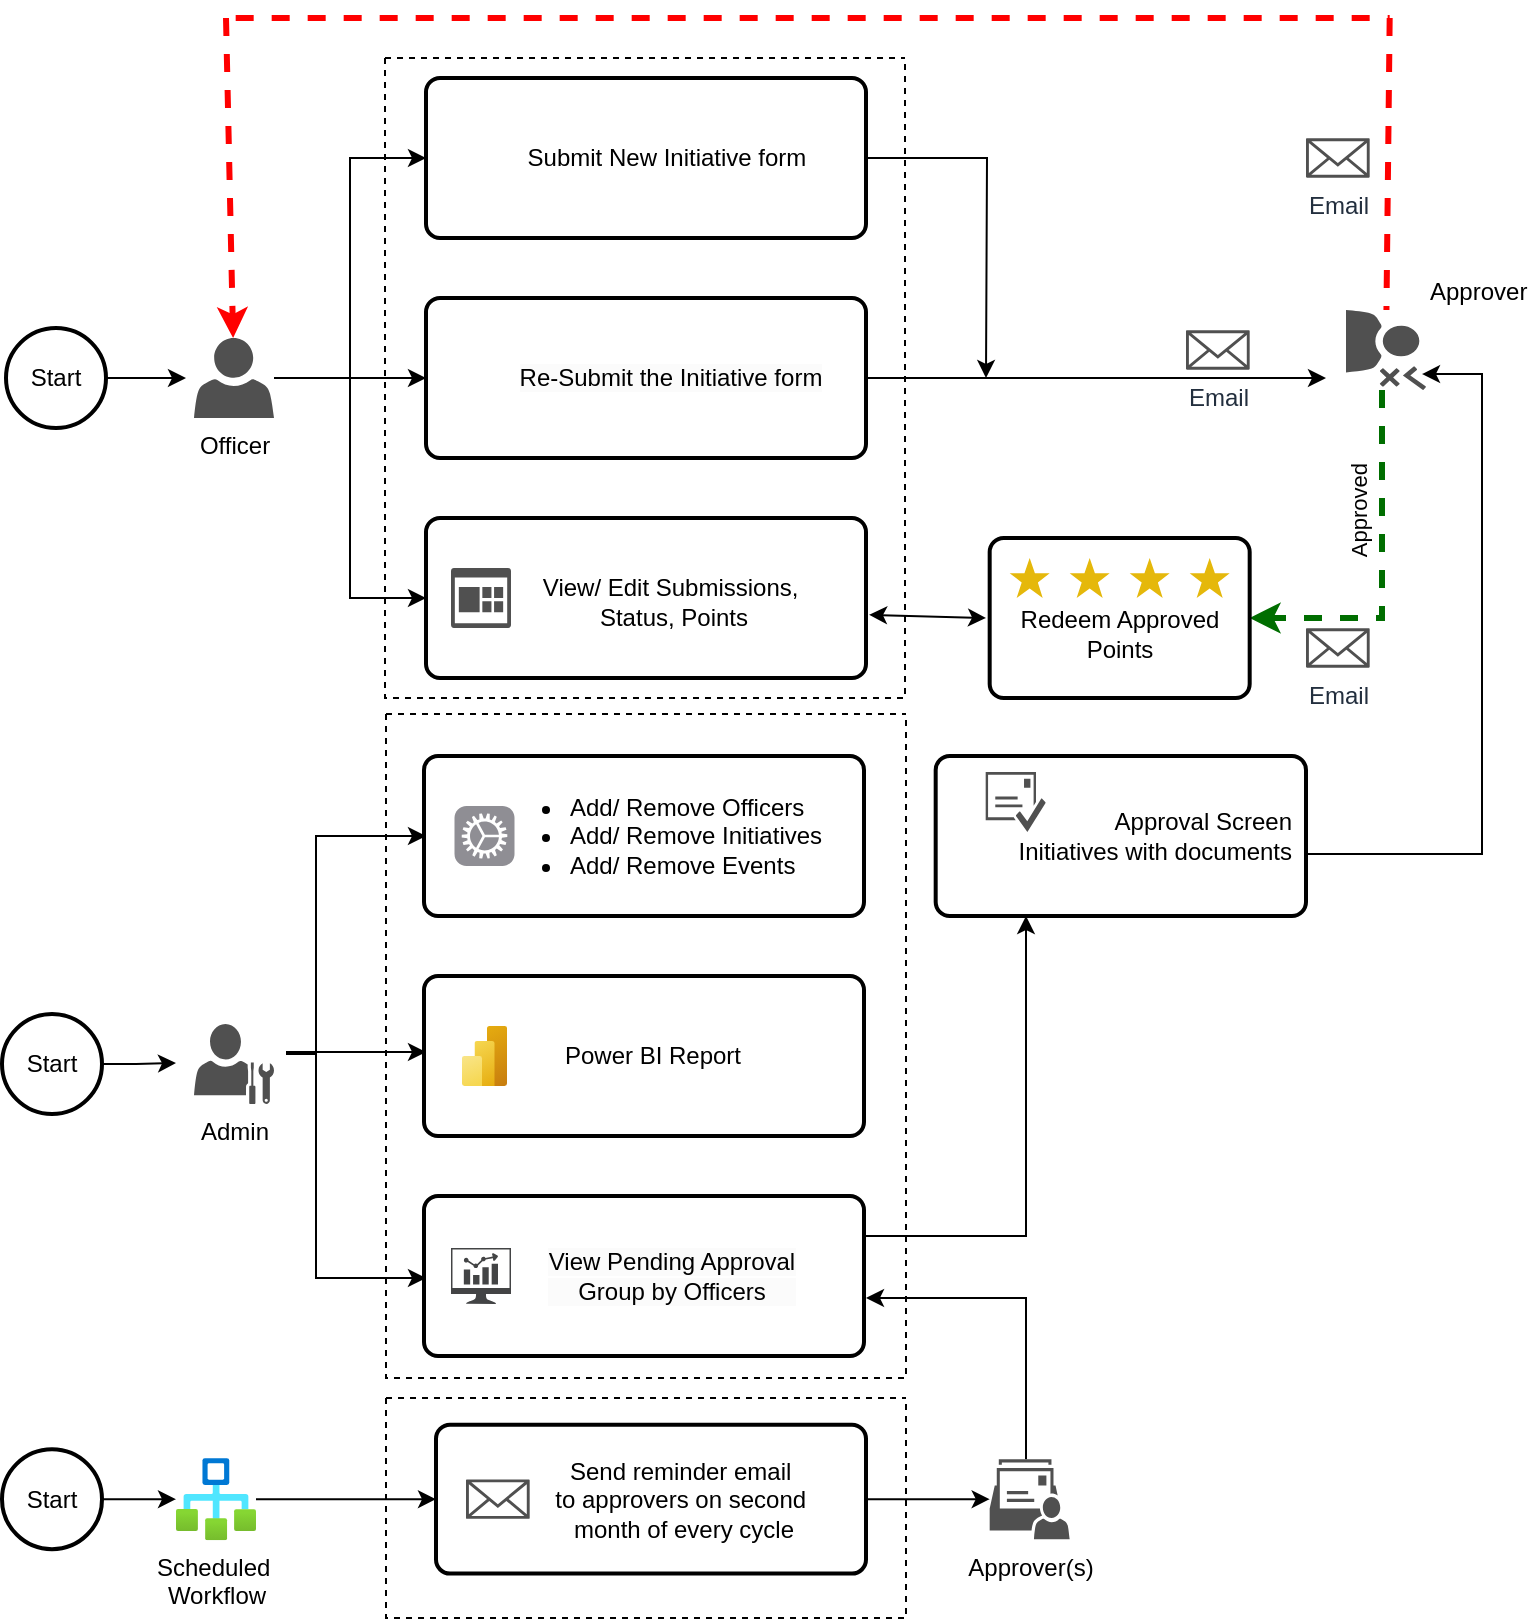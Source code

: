 <mxfile version="24.7.16">
  <diagram id="C5RBs43oDa-KdzZeNtuy" name="Page-1">
    <mxGraphModel dx="1306" dy="521" grid="1" gridSize="10" guides="1" tooltips="1" connect="1" arrows="1" fold="1" page="1" pageScale="1" pageWidth="827" pageHeight="1169" math="0" shadow="0">
      <root>
        <mxCell id="WIyWlLk6GJQsqaUBKTNV-0" />
        <mxCell id="WIyWlLk6GJQsqaUBKTNV-1" parent="WIyWlLk6GJQsqaUBKTNV-0" />
        <mxCell id="3lumVSMZ-ujpwdsF0KcU-28" style="edgeStyle=orthogonalEdgeStyle;rounded=0;orthogonalLoop=1;jettySize=auto;html=1;exitX=1;exitY=0.5;exitDx=0;exitDy=0;exitPerimeter=0;" edge="1" parent="WIyWlLk6GJQsqaUBKTNV-1" source="3lumVSMZ-ujpwdsF0KcU-0">
          <mxGeometry relative="1" as="geometry">
            <mxPoint x="132" y="200" as="targetPoint" />
          </mxGeometry>
        </mxCell>
        <mxCell id="3lumVSMZ-ujpwdsF0KcU-0" value="Start" style="strokeWidth=2;html=1;shape=mxgraph.flowchart.start_2;whiteSpace=wrap;" vertex="1" parent="WIyWlLk6GJQsqaUBKTNV-1">
          <mxGeometry x="42" y="175" width="50" height="50" as="geometry" />
        </mxCell>
        <mxCell id="3lumVSMZ-ujpwdsF0KcU-33" value="" style="edgeStyle=orthogonalEdgeStyle;rounded=0;orthogonalLoop=1;jettySize=auto;html=1;" edge="1" parent="WIyWlLk6GJQsqaUBKTNV-1" source="3lumVSMZ-ujpwdsF0KcU-5">
          <mxGeometry relative="1" as="geometry">
            <mxPoint x="702" y="200" as="targetPoint" />
          </mxGeometry>
        </mxCell>
        <mxCell id="3lumVSMZ-ujpwdsF0KcU-36" style="edgeStyle=orthogonalEdgeStyle;rounded=0;orthogonalLoop=1;jettySize=auto;html=1;exitX=1;exitY=0.5;exitDx=0;exitDy=0;" edge="1" parent="WIyWlLk6GJQsqaUBKTNV-1" source="3lumVSMZ-ujpwdsF0KcU-20">
          <mxGeometry relative="1" as="geometry">
            <mxPoint x="532" y="200" as="targetPoint" />
          </mxGeometry>
        </mxCell>
        <mxCell id="3lumVSMZ-ujpwdsF0KcU-38" style="edgeStyle=orthogonalEdgeStyle;rounded=0;orthogonalLoop=1;jettySize=auto;html=1;entryX=0;entryY=0.5;entryDx=0;entryDy=0;" edge="1" parent="WIyWlLk6GJQsqaUBKTNV-1" source="3lumVSMZ-ujpwdsF0KcU-34" target="3lumVSMZ-ujpwdsF0KcU-12">
          <mxGeometry relative="1" as="geometry" />
        </mxCell>
        <mxCell id="3lumVSMZ-ujpwdsF0KcU-39" style="edgeStyle=orthogonalEdgeStyle;rounded=0;orthogonalLoop=1;jettySize=auto;html=1;entryX=0;entryY=0.5;entryDx=0;entryDy=0;" edge="1" parent="WIyWlLk6GJQsqaUBKTNV-1" source="3lumVSMZ-ujpwdsF0KcU-34" target="3lumVSMZ-ujpwdsF0KcU-20">
          <mxGeometry relative="1" as="geometry" />
        </mxCell>
        <mxCell id="3lumVSMZ-ujpwdsF0KcU-120" style="edgeStyle=orthogonalEdgeStyle;rounded=0;orthogonalLoop=1;jettySize=auto;html=1;entryX=0;entryY=0.5;entryDx=0;entryDy=0;" edge="1" parent="WIyWlLk6GJQsqaUBKTNV-1" source="3lumVSMZ-ujpwdsF0KcU-34" target="3lumVSMZ-ujpwdsF0KcU-5">
          <mxGeometry relative="1" as="geometry" />
        </mxCell>
        <mxCell id="3lumVSMZ-ujpwdsF0KcU-34" value="Officer" style="sketch=0;pointerEvents=1;shadow=0;dashed=0;html=1;strokeColor=none;fillColor=#505050;labelPosition=center;verticalLabelPosition=bottom;verticalAlign=top;outlineConnect=0;align=center;shape=mxgraph.office.users.user;movable=1;resizable=1;rotatable=1;deletable=1;editable=1;locked=0;connectable=1;" vertex="1" parent="WIyWlLk6GJQsqaUBKTNV-1">
          <mxGeometry x="136" y="180" width="40" height="40" as="geometry" />
        </mxCell>
        <mxCell id="3lumVSMZ-ujpwdsF0KcU-56" value="Approved" style="edgeStyle=orthogonalEdgeStyle;rounded=0;orthogonalLoop=1;jettySize=auto;html=1;strokeColor=#006e00;dashed=1;strokeWidth=3;verticalAlign=bottom;labelPosition=left;verticalLabelPosition=top;align=right;horizontal=0;spacingBottom=50;spacingRight=4;" edge="1" parent="WIyWlLk6GJQsqaUBKTNV-1" source="3lumVSMZ-ujpwdsF0KcU-35" target="3lumVSMZ-ujpwdsF0KcU-25">
          <mxGeometry x="0.002" relative="1" as="geometry">
            <Array as="points">
              <mxPoint x="730" y="320" />
            </Array>
            <mxPoint as="offset" />
          </mxGeometry>
        </mxCell>
        <mxCell id="3lumVSMZ-ujpwdsF0KcU-35" value="Approver" style="sketch=0;pointerEvents=1;shadow=0;dashed=0;html=1;strokeColor=none;fillColor=#505050;labelPosition=right;verticalLabelPosition=top;verticalAlign=bottom;outlineConnect=0;align=left;shape=mxgraph.office.users.approver;direction=south;" vertex="1" parent="WIyWlLk6GJQsqaUBKTNV-1">
          <mxGeometry x="712" y="166" width="40" height="40" as="geometry" />
        </mxCell>
        <mxCell id="3lumVSMZ-ujpwdsF0KcU-40" value="Email" style="sketch=0;outlineConnect=0;fontColor=#232F3E;gradientColor=none;fillColor=#505050;strokeColor=none;dashed=0;verticalLabelPosition=bottom;verticalAlign=top;align=center;html=1;fontSize=12;fontStyle=0;aspect=fixed;pointerEvents=1;shape=mxgraph.aws4.email_2;labelPosition=center;textDirection=ltr;" vertex="1" parent="WIyWlLk6GJQsqaUBKTNV-1">
          <mxGeometry x="632" y="176" width="31.84" height="20" as="geometry" />
        </mxCell>
        <mxCell id="3lumVSMZ-ujpwdsF0KcU-44" value="" style="endArrow=none;html=1;rounded=0;dashed=1;strokeColor=#ff0000;strokeWidth=3;" edge="1" parent="WIyWlLk6GJQsqaUBKTNV-1">
          <mxGeometry width="50" height="50" relative="1" as="geometry">
            <mxPoint x="156.84" y="20" as="sourcePoint" />
            <mxPoint x="733.84" y="20" as="targetPoint" />
          </mxGeometry>
        </mxCell>
        <mxCell id="3lumVSMZ-ujpwdsF0KcU-47" value="" style="endArrow=classic;html=1;rounded=0;strokeColor=#ff0000;dashed=1;strokeWidth=3;" edge="1" parent="WIyWlLk6GJQsqaUBKTNV-1" target="3lumVSMZ-ujpwdsF0KcU-34">
          <mxGeometry width="50" height="50" relative="1" as="geometry">
            <mxPoint x="152" y="20" as="sourcePoint" />
            <mxPoint x="202" y="90" as="targetPoint" />
          </mxGeometry>
        </mxCell>
        <mxCell id="3lumVSMZ-ujpwdsF0KcU-57" value="Email" style="sketch=0;outlineConnect=0;fontColor=#232F3E;gradientColor=none;fillColor=#505050;strokeColor=none;dashed=0;verticalLabelPosition=bottom;verticalAlign=top;align=center;html=1;fontSize=12;fontStyle=0;aspect=fixed;pointerEvents=1;shape=mxgraph.aws4.email_2;labelPosition=center;textDirection=ltr;" vertex="1" parent="WIyWlLk6GJQsqaUBKTNV-1">
          <mxGeometry x="692" y="325" width="31.84" height="20" as="geometry" />
        </mxCell>
        <mxCell id="3lumVSMZ-ujpwdsF0KcU-63" value="Email" style="sketch=0;outlineConnect=0;fontColor=#232F3E;gradientColor=none;fillColor=#505050;strokeColor=none;dashed=0;verticalLabelPosition=bottom;verticalAlign=top;align=center;html=1;fontSize=12;fontStyle=0;aspect=fixed;pointerEvents=1;shape=mxgraph.aws4.email_2;labelPosition=center;textDirection=ltr;" vertex="1" parent="WIyWlLk6GJQsqaUBKTNV-1">
          <mxGeometry x="692" y="80" width="31.84" height="20" as="geometry" />
        </mxCell>
        <mxCell id="3lumVSMZ-ujpwdsF0KcU-73" value="" style="edgeStyle=orthogonalEdgeStyle;rounded=0;orthogonalLoop=1;jettySize=auto;html=1;" edge="1" parent="WIyWlLk6GJQsqaUBKTNV-1" source="3lumVSMZ-ujpwdsF0KcU-64">
          <mxGeometry relative="1" as="geometry">
            <mxPoint x="127" y="542.478" as="targetPoint" />
          </mxGeometry>
        </mxCell>
        <mxCell id="3lumVSMZ-ujpwdsF0KcU-64" value="Start" style="strokeWidth=2;html=1;shape=mxgraph.flowchart.start_2;whiteSpace=wrap;" vertex="1" parent="WIyWlLk6GJQsqaUBKTNV-1">
          <mxGeometry x="40" y="518" width="50" height="50" as="geometry" />
        </mxCell>
        <mxCell id="3lumVSMZ-ujpwdsF0KcU-94" value="" style="edgeStyle=orthogonalEdgeStyle;rounded=0;orthogonalLoop=1;jettySize=auto;html=1;exitX=1;exitY=0.25;exitDx=0;exitDy=0;" edge="1" parent="WIyWlLk6GJQsqaUBKTNV-1" source="3lumVSMZ-ujpwdsF0KcU-76" target="3lumVSMZ-ujpwdsF0KcU-93">
          <mxGeometry relative="1" as="geometry">
            <Array as="points">
              <mxPoint x="552" y="629" />
            </Array>
          </mxGeometry>
        </mxCell>
        <mxCell id="3lumVSMZ-ujpwdsF0KcU-88" value="" style="endArrow=none;html=1;rounded=0;dashed=1;strokeColor=#ff0000;strokeWidth=3;" edge="1" parent="WIyWlLk6GJQsqaUBKTNV-1" target="3lumVSMZ-ujpwdsF0KcU-35">
          <mxGeometry width="50" height="50" relative="1" as="geometry">
            <mxPoint x="733.84" y="20" as="sourcePoint" />
            <mxPoint x="1310.84" y="20" as="targetPoint" />
          </mxGeometry>
        </mxCell>
        <mxCell id="3lumVSMZ-ujpwdsF0KcU-99" style="edgeStyle=orthogonalEdgeStyle;rounded=0;orthogonalLoop=1;jettySize=auto;html=1;" edge="1" parent="WIyWlLk6GJQsqaUBKTNV-1">
          <mxGeometry relative="1" as="geometry">
            <mxPoint x="750" y="198.043" as="targetPoint" />
            <mxPoint x="690" y="438" as="sourcePoint" />
            <Array as="points">
              <mxPoint x="780" y="438" />
              <mxPoint x="780" y="198" />
            </Array>
          </mxGeometry>
        </mxCell>
        <mxCell id="3lumVSMZ-ujpwdsF0KcU-110" value="" style="edgeStyle=orthogonalEdgeStyle;rounded=0;orthogonalLoop=1;jettySize=auto;html=1;" edge="1" parent="WIyWlLk6GJQsqaUBKTNV-1" source="3lumVSMZ-ujpwdsF0KcU-106" target="3lumVSMZ-ujpwdsF0KcU-109">
          <mxGeometry relative="1" as="geometry" />
        </mxCell>
        <mxCell id="3lumVSMZ-ujpwdsF0KcU-106" value="Scheduled&amp;nbsp;&lt;div&gt;Workflow&lt;/div&gt;" style="image;aspect=fixed;html=1;points=[];align=center;fontSize=12;image=img/lib/azure2/general/Workflow.svg;" vertex="1" parent="WIyWlLk6GJQsqaUBKTNV-1">
          <mxGeometry x="127" y="740" width="40" height="41.18" as="geometry" />
        </mxCell>
        <mxCell id="3lumVSMZ-ujpwdsF0KcU-108" value="" style="edgeStyle=orthogonalEdgeStyle;rounded=0;orthogonalLoop=1;jettySize=auto;html=1;" edge="1" parent="WIyWlLk6GJQsqaUBKTNV-1" source="3lumVSMZ-ujpwdsF0KcU-107" target="3lumVSMZ-ujpwdsF0KcU-106">
          <mxGeometry relative="1" as="geometry" />
        </mxCell>
        <mxCell id="3lumVSMZ-ujpwdsF0KcU-107" value="Start" style="strokeWidth=2;html=1;shape=mxgraph.flowchart.start_2;whiteSpace=wrap;" vertex="1" parent="WIyWlLk6GJQsqaUBKTNV-1">
          <mxGeometry x="40" y="735.59" width="50" height="50" as="geometry" />
        </mxCell>
        <mxCell id="3lumVSMZ-ujpwdsF0KcU-122" value="" style="edgeStyle=orthogonalEdgeStyle;rounded=0;orthogonalLoop=1;jettySize=auto;html=1;" edge="1" parent="WIyWlLk6GJQsqaUBKTNV-1" source="3lumVSMZ-ujpwdsF0KcU-109" target="3lumVSMZ-ujpwdsF0KcU-121">
          <mxGeometry relative="1" as="geometry" />
        </mxCell>
        <mxCell id="3lumVSMZ-ujpwdsF0KcU-119" value="Admin" style="sketch=0;pointerEvents=1;shadow=0;dashed=0;html=1;strokeColor=none;fillColor=#505050;labelPosition=center;verticalLabelPosition=bottom;verticalAlign=top;outlineConnect=0;align=center;shape=mxgraph.office.users.administrator;" vertex="1" parent="WIyWlLk6GJQsqaUBKTNV-1">
          <mxGeometry x="136" y="523" width="40" height="40" as="geometry" />
        </mxCell>
        <mxCell id="3lumVSMZ-ujpwdsF0KcU-124" style="edgeStyle=orthogonalEdgeStyle;rounded=0;orthogonalLoop=1;jettySize=auto;html=1;" edge="1" parent="WIyWlLk6GJQsqaUBKTNV-1" source="3lumVSMZ-ujpwdsF0KcU-121">
          <mxGeometry relative="1" as="geometry">
            <mxPoint x="472" y="660" as="targetPoint" />
            <Array as="points">
              <mxPoint x="552" y="660" />
            </Array>
          </mxGeometry>
        </mxCell>
        <mxCell id="3lumVSMZ-ujpwdsF0KcU-121" value="Approver(s)" style="sketch=0;pointerEvents=1;shadow=0;dashed=0;html=1;strokeColor=none;fillColor=#505050;labelPosition=center;verticalLabelPosition=bottom;verticalAlign=top;outlineConnect=0;align=center;shape=mxgraph.office.communications.user_mailbox;" vertex="1" parent="WIyWlLk6GJQsqaUBKTNV-1">
          <mxGeometry x="533.84" y="740.59" width="40" height="40" as="geometry" />
        </mxCell>
        <mxCell id="3lumVSMZ-ujpwdsF0KcU-125" value="" style="endArrow=classic;startArrow=classic;html=1;rounded=0;exitX=1.007;exitY=0.605;exitDx=0;exitDy=0;exitPerimeter=0;" edge="1" parent="WIyWlLk6GJQsqaUBKTNV-1" source="3lumVSMZ-ujpwdsF0KcU-12">
          <mxGeometry width="50" height="50" relative="1" as="geometry">
            <mxPoint x="442" y="270" as="sourcePoint" />
            <mxPoint x="532" y="320" as="targetPoint" />
          </mxGeometry>
        </mxCell>
        <mxCell id="3lumVSMZ-ujpwdsF0KcU-131" value="" style="group" vertex="1" connectable="0" parent="WIyWlLk6GJQsqaUBKTNV-1">
          <mxGeometry x="231.5" y="40" width="260" height="320" as="geometry" />
        </mxCell>
        <mxCell id="3lumVSMZ-ujpwdsF0KcU-130" value="" style="swimlane;startSize=0;dashed=1;" vertex="1" parent="3lumVSMZ-ujpwdsF0KcU-131">
          <mxGeometry width="260" height="320" as="geometry" />
        </mxCell>
        <mxCell id="3lumVSMZ-ujpwdsF0KcU-5" value="&#xa;&lt;span style=&quot;color: rgb(0, 0, 0); font-family: Helvetica; font-size: 12px; font-style: normal; font-variant-ligatures: normal; font-variant-caps: normal; font-weight: 400; letter-spacing: normal; orphans: 2; text-align: center; text-indent: 0px; text-transform: none; widows: 2; word-spacing: 0px; -webkit-text-stroke-width: 0px; white-space: normal; background-color: rgb(251, 251, 251); text-decoration-thickness: initial; text-decoration-style: initial; text-decoration-color: initial; display: inline !important; float: none;&quot;&gt;Re-Submit the Initiative form&lt;/span&gt;&#xa;&#xa;" style="rounded=1;whiteSpace=wrap;html=1;absoluteArcSize=1;arcSize=14;strokeWidth=2;spacingTop=13;spacingLeft=25;" vertex="1" parent="3lumVSMZ-ujpwdsF0KcU-131">
          <mxGeometry x="20.5" y="120" width="220" height="80" as="geometry" />
        </mxCell>
        <mxCell id="3lumVSMZ-ujpwdsF0KcU-12" value="View/ Edit Submissions,&amp;nbsp;&lt;br&gt;&lt;span style=&quot;background-color: initial;&quot;&gt;Status, Points&lt;/span&gt;" style="rounded=1;whiteSpace=wrap;html=1;absoluteArcSize=1;arcSize=14;strokeWidth=2;align=center;spacingLeft=28;spacingTop=4;" vertex="1" parent="3lumVSMZ-ujpwdsF0KcU-131">
          <mxGeometry x="20.5" y="230" width="220" height="80" as="geometry" />
        </mxCell>
        <mxCell id="3lumVSMZ-ujpwdsF0KcU-20" value="Submit New Initiative form" style="rounded=1;whiteSpace=wrap;html=1;absoluteArcSize=1;arcSize=14;strokeWidth=2;spacingLeft=21;" vertex="1" parent="3lumVSMZ-ujpwdsF0KcU-131">
          <mxGeometry x="20.5" y="10" width="220" height="80" as="geometry" />
        </mxCell>
        <mxCell id="3lumVSMZ-ujpwdsF0KcU-74" value="" style="sketch=0;pointerEvents=1;shadow=0;dashed=0;html=1;strokeColor=none;labelPosition=center;verticalLabelPosition=bottom;verticalAlign=top;align=center;fillColor=#505050;shape=mxgraph.mscae.oms.dashboard" vertex="1" parent="3lumVSMZ-ujpwdsF0KcU-131">
          <mxGeometry x="33" y="255" width="30" height="30" as="geometry" />
        </mxCell>
        <mxCell id="3lumVSMZ-ujpwdsF0KcU-86" value="" style="shape=image;html=1;verticalAlign=top;verticalLabelPosition=bottom;labelBackgroundColor=#ffffff;imageAspect=0;aspect=fixed;image=https://cdn0.iconfinder.com/data/icons/analytic-investment-and-balanced-scorecard/512/11_Agreement_report_form_layout_paper-128.png" vertex="1" parent="3lumVSMZ-ujpwdsF0KcU-131">
          <mxGeometry x="30.5" y="142.5" width="35" height="35" as="geometry" />
        </mxCell>
        <mxCell id="3lumVSMZ-ujpwdsF0KcU-91" value="" style="shape=image;html=1;verticalAlign=top;verticalLabelPosition=bottom;labelBackgroundColor=#ffffff;imageAspect=0;aspect=fixed;image=https://cdn2.iconfinder.com/data/icons/essential-web-4/50/content-form-application-article-paper-128.png" vertex="1" parent="3lumVSMZ-ujpwdsF0KcU-131">
          <mxGeometry x="33" y="35" width="30" height="30" as="geometry" />
        </mxCell>
        <mxCell id="3lumVSMZ-ujpwdsF0KcU-132" value="" style="group" vertex="1" connectable="0" parent="WIyWlLk6GJQsqaUBKTNV-1">
          <mxGeometry x="232" y="368" width="260" height="332" as="geometry" />
        </mxCell>
        <mxCell id="3lumVSMZ-ujpwdsF0KcU-75" value="Power BI Report" style="rounded=1;whiteSpace=wrap;html=1;absoluteArcSize=1;arcSize=14;strokeWidth=2;spacingTop=0;spacingLeft=9;" vertex="1" parent="3lumVSMZ-ujpwdsF0KcU-132">
          <mxGeometry x="19" y="131" width="220" height="80" as="geometry" />
        </mxCell>
        <mxCell id="3lumVSMZ-ujpwdsF0KcU-76" value="&lt;span style=&quot;color: rgb(0, 0, 0); font-family: Helvetica; font-size: 12px; font-style: normal; font-variant-ligatures: normal; font-variant-caps: normal; font-weight: 400; letter-spacing: normal; orphans: 2; text-align: center; text-indent: 0px; text-transform: none; widows: 2; word-spacing: 0px; -webkit-text-stroke-width: 0px; white-space: normal; background-color: rgb(251, 251, 251); text-decoration-thickness: initial; text-decoration-style: initial; text-decoration-color: initial; display: inline !important; float: none;&quot;&gt;View Pending Approval&lt;/span&gt;&lt;div style=&quot;forced-color-adjust: none; color: rgb(0, 0, 0); font-family: Helvetica; font-size: 12px; font-style: normal; font-variant-ligatures: normal; font-variant-caps: normal; font-weight: 400; letter-spacing: normal; orphans: 2; text-align: center; text-indent: 0px; text-transform: none; widows: 2; word-spacing: 0px; -webkit-text-stroke-width: 0px; white-space: normal; background-color: rgb(251, 251, 251); text-decoration-thickness: initial; text-decoration-style: initial; text-decoration-color: initial;&quot;&gt;Group by Officers&lt;/div&gt;" style="rounded=1;whiteSpace=wrap;html=1;absoluteArcSize=1;arcSize=14;strokeWidth=2;align=center;spacingLeft=28;" vertex="1" parent="3lumVSMZ-ujpwdsF0KcU-132">
          <mxGeometry x="19" y="241" width="220" height="80" as="geometry" />
        </mxCell>
        <mxCell id="3lumVSMZ-ujpwdsF0KcU-80" value="&lt;div&gt;&lt;ul&gt;&lt;li style=&quot;text-align: left;&quot;&gt;Add/ Remove Officers&lt;/li&gt;&lt;li style=&quot;text-align: left;&quot;&gt;Add/ Remove Initiatives&lt;/li&gt;&lt;li style=&quot;text-align: left;&quot;&gt;Add/ Remove Events&lt;/li&gt;&lt;/ul&gt;&lt;/div&gt;" style="rounded=1;whiteSpace=wrap;html=1;absoluteArcSize=1;arcSize=14;strokeWidth=2;spacingLeft=12;" vertex="1" parent="3lumVSMZ-ujpwdsF0KcU-132">
          <mxGeometry x="19" y="21" width="220" height="80" as="geometry" />
        </mxCell>
        <mxCell id="3lumVSMZ-ujpwdsF0KcU-96" value="" style="image;aspect=fixed;html=1;points=[];align=center;fontSize=12;image=img/lib/azure2/analytics/Power_BI_Embedded.svg;" vertex="1" parent="3lumVSMZ-ujpwdsF0KcU-132">
          <mxGeometry x="38" y="156" width="22.5" height="30" as="geometry" />
        </mxCell>
        <mxCell id="3lumVSMZ-ujpwdsF0KcU-72" value="" style="sketch=0;pointerEvents=1;shadow=0;dashed=0;html=1;strokeColor=none;fillColor=#434445;aspect=fixed;labelPosition=center;verticalLabelPosition=bottom;verticalAlign=top;align=center;outlineConnect=0;shape=mxgraph.vvd.nsx_dashboard;" vertex="1" parent="3lumVSMZ-ujpwdsF0KcU-132">
          <mxGeometry x="32.5" y="267.05" width="30" height="27.9" as="geometry" />
        </mxCell>
        <mxCell id="3lumVSMZ-ujpwdsF0KcU-123" value="" style="html=1;strokeWidth=1;shadow=0;dashed=0;shape=mxgraph.ios7.misc.settings;fillColor=#8F8E94;strokeColor=none;buttonText=;strokeColor2=#222222;fontColor=#222222;fontSize=8;verticalLabelPosition=bottom;verticalAlign=top;align=center;sketch=0;" vertex="1" parent="3lumVSMZ-ujpwdsF0KcU-132">
          <mxGeometry x="34.25" y="46" width="30" height="30" as="geometry" />
        </mxCell>
        <mxCell id="3lumVSMZ-ujpwdsF0KcU-129" value="" style="swimlane;startSize=0;dashed=1;" vertex="1" parent="3lumVSMZ-ujpwdsF0KcU-132">
          <mxGeometry width="260" height="332" as="geometry" />
        </mxCell>
        <mxCell id="3lumVSMZ-ujpwdsF0KcU-133" value="" style="group" vertex="1" connectable="0" parent="WIyWlLk6GJQsqaUBKTNV-1">
          <mxGeometry x="232" y="710" width="260" height="110" as="geometry" />
        </mxCell>
        <mxCell id="3lumVSMZ-ujpwdsF0KcU-109" value="Send reminder email&amp;nbsp;&lt;div&gt;to approvers on second&amp;nbsp;&lt;/div&gt;&lt;div&gt;month of every cycle&lt;/div&gt;" style="rounded=1;whiteSpace=wrap;html=1;absoluteArcSize=1;arcSize=14;strokeWidth=2;align=center;spacingLeft=33;" vertex="1" parent="3lumVSMZ-ujpwdsF0KcU-133">
          <mxGeometry x="25" y="13.38" width="215" height="74.41" as="geometry" />
        </mxCell>
        <mxCell id="3lumVSMZ-ujpwdsF0KcU-115" value="" style="sketch=0;outlineConnect=0;fontColor=#232F3E;gradientColor=none;fillColor=#505050;strokeColor=none;dashed=0;verticalLabelPosition=bottom;verticalAlign=top;align=center;html=1;fontSize=12;fontStyle=0;aspect=fixed;pointerEvents=1;shape=mxgraph.aws4.email_2;labelPosition=center;textDirection=ltr;" vertex="1" parent="3lumVSMZ-ujpwdsF0KcU-133">
          <mxGeometry x="40.0" y="40.58" width="31.84" height="20" as="geometry" />
        </mxCell>
        <mxCell id="3lumVSMZ-ujpwdsF0KcU-118" value="" style="shape=image;html=1;verticalAlign=top;verticalLabelPosition=bottom;labelBackgroundColor=#ffffff;imageAspect=0;aspect=fixed;image=https://cdn0.iconfinder.com/data/icons/phosphor-fill-vol-3/256/number-circle-one-fill-128.png" vertex="1" parent="3lumVSMZ-ujpwdsF0KcU-133">
          <mxGeometry x="62.5" y="30" width="20" height="20" as="geometry" />
        </mxCell>
        <mxCell id="3lumVSMZ-ujpwdsF0KcU-128" value="" style="swimlane;startSize=0;dashed=1;" vertex="1" parent="3lumVSMZ-ujpwdsF0KcU-133">
          <mxGeometry width="260" height="110" as="geometry" />
        </mxCell>
        <mxCell id="3lumVSMZ-ujpwdsF0KcU-135" style="edgeStyle=orthogonalEdgeStyle;rounded=0;orthogonalLoop=1;jettySize=auto;html=1;" edge="1" parent="WIyWlLk6GJQsqaUBKTNV-1">
          <mxGeometry relative="1" as="geometry">
            <mxPoint x="182" y="538" as="sourcePoint" />
            <mxPoint x="252" y="650" as="targetPoint" />
            <Array as="points">
              <mxPoint x="197" y="538" />
              <mxPoint x="197" y="650" />
              <mxPoint x="252" y="650" />
            </Array>
          </mxGeometry>
        </mxCell>
        <mxCell id="3lumVSMZ-ujpwdsF0KcU-136" style="edgeStyle=orthogonalEdgeStyle;rounded=0;orthogonalLoop=1;jettySize=auto;html=1;" edge="1" parent="WIyWlLk6GJQsqaUBKTNV-1">
          <mxGeometry relative="1" as="geometry">
            <mxPoint x="182" y="538" as="sourcePoint" />
            <mxPoint x="252" y="429" as="targetPoint" />
            <Array as="points">
              <mxPoint x="197" y="538" />
              <mxPoint x="197" y="429" />
            </Array>
          </mxGeometry>
        </mxCell>
        <mxCell id="3lumVSMZ-ujpwdsF0KcU-137" style="edgeStyle=orthogonalEdgeStyle;rounded=0;orthogonalLoop=1;jettySize=auto;html=1;" edge="1" parent="WIyWlLk6GJQsqaUBKTNV-1">
          <mxGeometry relative="1" as="geometry">
            <mxPoint x="182" y="537" as="sourcePoint" />
            <mxPoint x="252" y="537" as="targetPoint" />
          </mxGeometry>
        </mxCell>
        <mxCell id="3lumVSMZ-ujpwdsF0KcU-139" value="" style="group" vertex="1" connectable="0" parent="WIyWlLk6GJQsqaUBKTNV-1">
          <mxGeometry x="506.84" y="389" width="185.16" height="80" as="geometry" />
        </mxCell>
        <mxCell id="3lumVSMZ-ujpwdsF0KcU-93" value="Approval Screen&lt;div&gt;Initiatives with documents&lt;/div&gt;" style="rounded=1;whiteSpace=wrap;html=1;absoluteArcSize=1;arcSize=14;strokeWidth=2;spacingTop=0;spacingLeft=0;align=right;spacingRight=5;" vertex="1" parent="3lumVSMZ-ujpwdsF0KcU-139">
          <mxGeometry width="185.16" height="80" as="geometry" />
        </mxCell>
        <mxCell id="3lumVSMZ-ujpwdsF0KcU-98" value="" style="sketch=0;pointerEvents=1;shadow=0;dashed=0;html=1;strokeColor=none;fillColor=#505050;labelPosition=center;verticalLabelPosition=bottom;verticalAlign=top;outlineConnect=0;align=center;shape=mxgraph.office.concepts.email_approved;" vertex="1" parent="3lumVSMZ-ujpwdsF0KcU-139">
          <mxGeometry x="25" y="7.95" width="30" height="30" as="geometry" />
        </mxCell>
        <mxCell id="3lumVSMZ-ujpwdsF0KcU-140" value="" style="group" vertex="1" connectable="0" parent="WIyWlLk6GJQsqaUBKTNV-1">
          <mxGeometry x="533.84" y="280" width="130" height="80" as="geometry" />
        </mxCell>
        <mxCell id="3lumVSMZ-ujpwdsF0KcU-25" value="Redeem Approved Points" style="rounded=1;whiteSpace=wrap;html=1;absoluteArcSize=1;arcSize=14;strokeWidth=2;spacingTop=16;" vertex="1" parent="3lumVSMZ-ujpwdsF0KcU-140">
          <mxGeometry width="130" height="80" as="geometry" />
        </mxCell>
        <mxCell id="3lumVSMZ-ujpwdsF0KcU-68" value="" style="html=1;dashed=0;aspect=fixed;verticalLabelPosition=bottom;verticalAlign=top;align=center;shape=mxgraph.gmdl.star;strokeColor=none;fillColor=#e5b80b;shadow=0;sketch=0;fontColor=#e5b80b;" vertex="1" parent="3lumVSMZ-ujpwdsF0KcU-140">
          <mxGeometry x="10" y="10" width="20" height="20" as="geometry" />
        </mxCell>
        <mxCell id="3lumVSMZ-ujpwdsF0KcU-69" value="" style="html=1;dashed=0;aspect=fixed;verticalLabelPosition=bottom;verticalAlign=top;align=center;shape=mxgraph.gmdl.star;strokeColor=none;fillColor=#e5b80b;shadow=0;sketch=0;fontColor=#e5b80b;" vertex="1" parent="3lumVSMZ-ujpwdsF0KcU-140">
          <mxGeometry x="40" y="10" width="20" height="20" as="geometry" />
        </mxCell>
        <mxCell id="3lumVSMZ-ujpwdsF0KcU-70" value="" style="html=1;dashed=0;aspect=fixed;verticalLabelPosition=bottom;verticalAlign=top;align=center;shape=mxgraph.gmdl.star;strokeColor=none;fillColor=#e5b80b;shadow=0;sketch=0;fontColor=#e5b80b;" vertex="1" parent="3lumVSMZ-ujpwdsF0KcU-140">
          <mxGeometry x="70" y="10" width="20" height="20" as="geometry" />
        </mxCell>
        <mxCell id="3lumVSMZ-ujpwdsF0KcU-71" value="" style="html=1;dashed=0;aspect=fixed;verticalLabelPosition=bottom;verticalAlign=top;align=center;shape=mxgraph.gmdl.star;strokeColor=none;fillColor=#e5b80b;shadow=0;sketch=0;fontColor=#e5b80b;" vertex="1" parent="3lumVSMZ-ujpwdsF0KcU-140">
          <mxGeometry x="100" y="10" width="20" height="20" as="geometry" />
        </mxCell>
      </root>
    </mxGraphModel>
  </diagram>
</mxfile>

